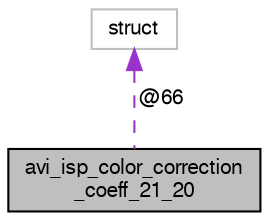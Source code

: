 digraph "avi_isp_color_correction_coeff_21_20"
{
  edge [fontname="FreeSans",fontsize="10",labelfontname="FreeSans",labelfontsize="10"];
  node [fontname="FreeSans",fontsize="10",shape=record];
  Node1 [label="avi_isp_color_correction\l_coeff_21_20",height=0.2,width=0.4,color="black", fillcolor="grey75", style="filled", fontcolor="black"];
  Node2 -> Node1 [dir="back",color="darkorchid3",fontsize="10",style="dashed",label=" @66" ,fontname="FreeSans"];
  Node2 [label="struct",height=0.2,width=0.4,color="grey75", fillcolor="white", style="filled"];
}
